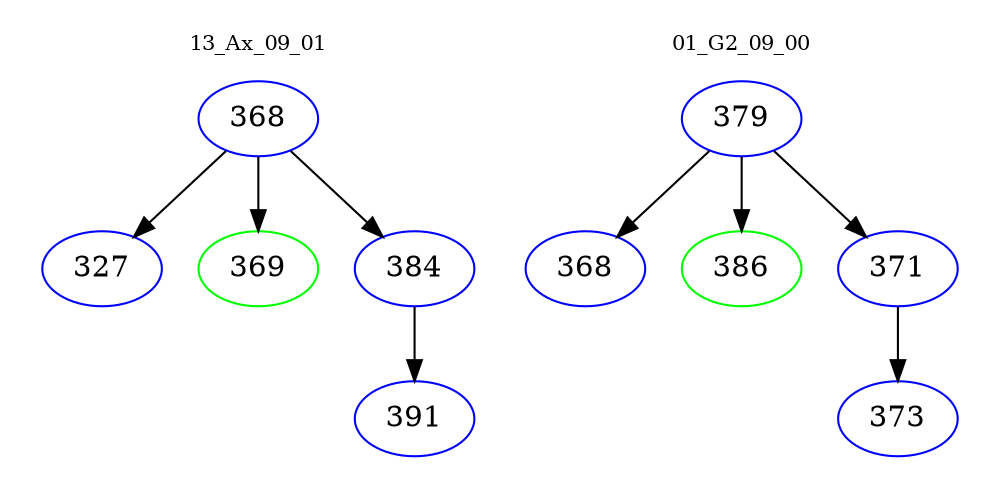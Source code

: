 digraph{
subgraph cluster_0 {
color = white
label = "13_Ax_09_01";
fontsize=10;
T0_368 [label="368", color="blue"]
T0_368 -> T0_327 [color="black"]
T0_327 [label="327", color="blue"]
T0_368 -> T0_369 [color="black"]
T0_369 [label="369", color="green"]
T0_368 -> T0_384 [color="black"]
T0_384 [label="384", color="blue"]
T0_384 -> T0_391 [color="black"]
T0_391 [label="391", color="blue"]
}
subgraph cluster_1 {
color = white
label = "01_G2_09_00";
fontsize=10;
T1_379 [label="379", color="blue"]
T1_379 -> T1_368 [color="black"]
T1_368 [label="368", color="blue"]
T1_379 -> T1_386 [color="black"]
T1_386 [label="386", color="green"]
T1_379 -> T1_371 [color="black"]
T1_371 [label="371", color="blue"]
T1_371 -> T1_373 [color="black"]
T1_373 [label="373", color="blue"]
}
}

